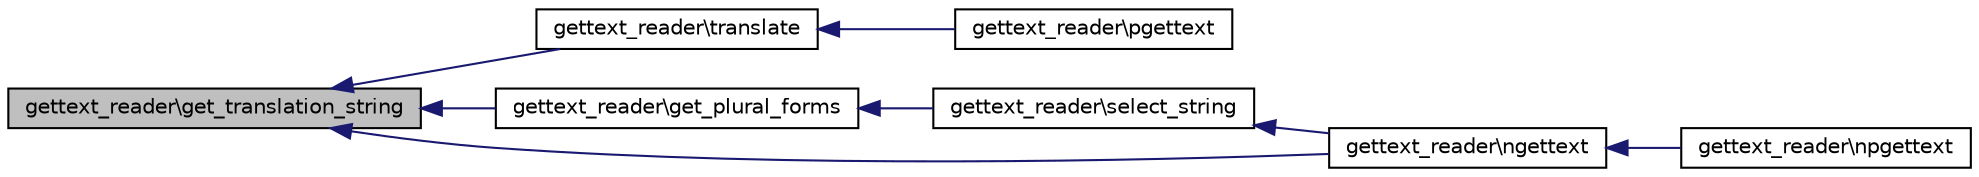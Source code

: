 digraph G
{
  edge [fontname="Helvetica",fontsize="10",labelfontname="Helvetica",labelfontsize="10"];
  node [fontname="Helvetica",fontsize="10",shape=record];
  rankdir="LR";
  Node1 [label="gettext_reader\\get_translation_string",height=0.2,width=0.4,color="black", fillcolor="grey75", style="filled" fontcolor="black"];
  Node1 -> Node2 [dir="back",color="midnightblue",fontsize="10",style="solid",fontname="Helvetica"];
  Node2 [label="gettext_reader\\translate",height=0.2,width=0.4,color="black", fillcolor="white", style="filled",URL="$classgettext__reader.html#a9ed4a4a68fcfa7a15b4bfd5382b97884",tooltip="Translates a string."];
  Node2 -> Node3 [dir="back",color="midnightblue",fontsize="10",style="solid",fontname="Helvetica"];
  Node3 [label="gettext_reader\\pgettext",height=0.2,width=0.4,color="black", fillcolor="white", style="filled",URL="$classgettext__reader.html#aa83399cb9f852744ec4e18b595300045"];
  Node1 -> Node4 [dir="back",color="midnightblue",fontsize="10",style="solid",fontname="Helvetica"];
  Node4 [label="gettext_reader\\get_plural_forms",height=0.2,width=0.4,color="black", fillcolor="white", style="filled",URL="$classgettext__reader.html#a6d4d42aeb8e669c82bdd029aacd5afb0",tooltip="Get possible plural forms from MO header."];
  Node4 -> Node5 [dir="back",color="midnightblue",fontsize="10",style="solid",fontname="Helvetica"];
  Node5 [label="gettext_reader\\select_string",height=0.2,width=0.4,color="black", fillcolor="white", style="filled",URL="$classgettext__reader.html#a7b56a1911c46de99e13677ac10c8d11f",tooltip="Detects which plural form to take."];
  Node5 -> Node6 [dir="back",color="midnightblue",fontsize="10",style="solid",fontname="Helvetica"];
  Node6 [label="gettext_reader\\ngettext",height=0.2,width=0.4,color="black", fillcolor="white", style="filled",URL="$classgettext__reader.html#a68ca60ca885de611b4c33975f79c539c",tooltip="Plural version of gettext."];
  Node6 -> Node7 [dir="back",color="midnightblue",fontsize="10",style="solid",fontname="Helvetica"];
  Node7 [label="gettext_reader\\npgettext",height=0.2,width=0.4,color="black", fillcolor="white", style="filled",URL="$classgettext__reader.html#a066d74e3d58be5e86c2516280df9f965"];
  Node1 -> Node6 [dir="back",color="midnightblue",fontsize="10",style="solid",fontname="Helvetica"];
}
